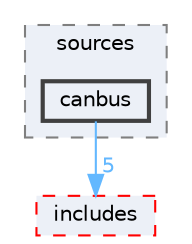 digraph "app/sources/canbus"
{
 // LATEX_PDF_SIZE
  bgcolor="transparent";
  edge [fontname=Helvetica,fontsize=10,labelfontname=Helvetica,labelfontsize=10];
  node [fontname=Helvetica,fontsize=10,shape=box,height=0.2,width=0.4];
  compound=true
  subgraph clusterdir_3f48404d21ee623985261530746c4ec3 {
    graph [ bgcolor="#ecf0f7", pencolor="grey50", label="sources", fontname=Helvetica,fontsize=10 style="filled,dashed", URL="dir_3f48404d21ee623985261530746c4ec3.html",tooltip=""]
  dir_bee4c6b768f55c5be79e7d2be23ac835 [label="canbus", fillcolor="#ecf0f7", color="grey25", style="filled,bold", URL="dir_bee4c6b768f55c5be79e7d2be23ac835.html",tooltip=""];
  }
  dir_1c5c03227cca0102ee47bee331c2b55d [label="includes", fillcolor="#ecf0f7", color="red", style="filled,dashed", URL="dir_1c5c03227cca0102ee47bee331c2b55d.html",tooltip=""];
  dir_bee4c6b768f55c5be79e7d2be23ac835->dir_1c5c03227cca0102ee47bee331c2b55d [headlabel="5", labeldistance=1.5 headhref="dir_000004_000012.html" href="dir_000004_000012.html" color="steelblue1" fontcolor="steelblue1"];
}
